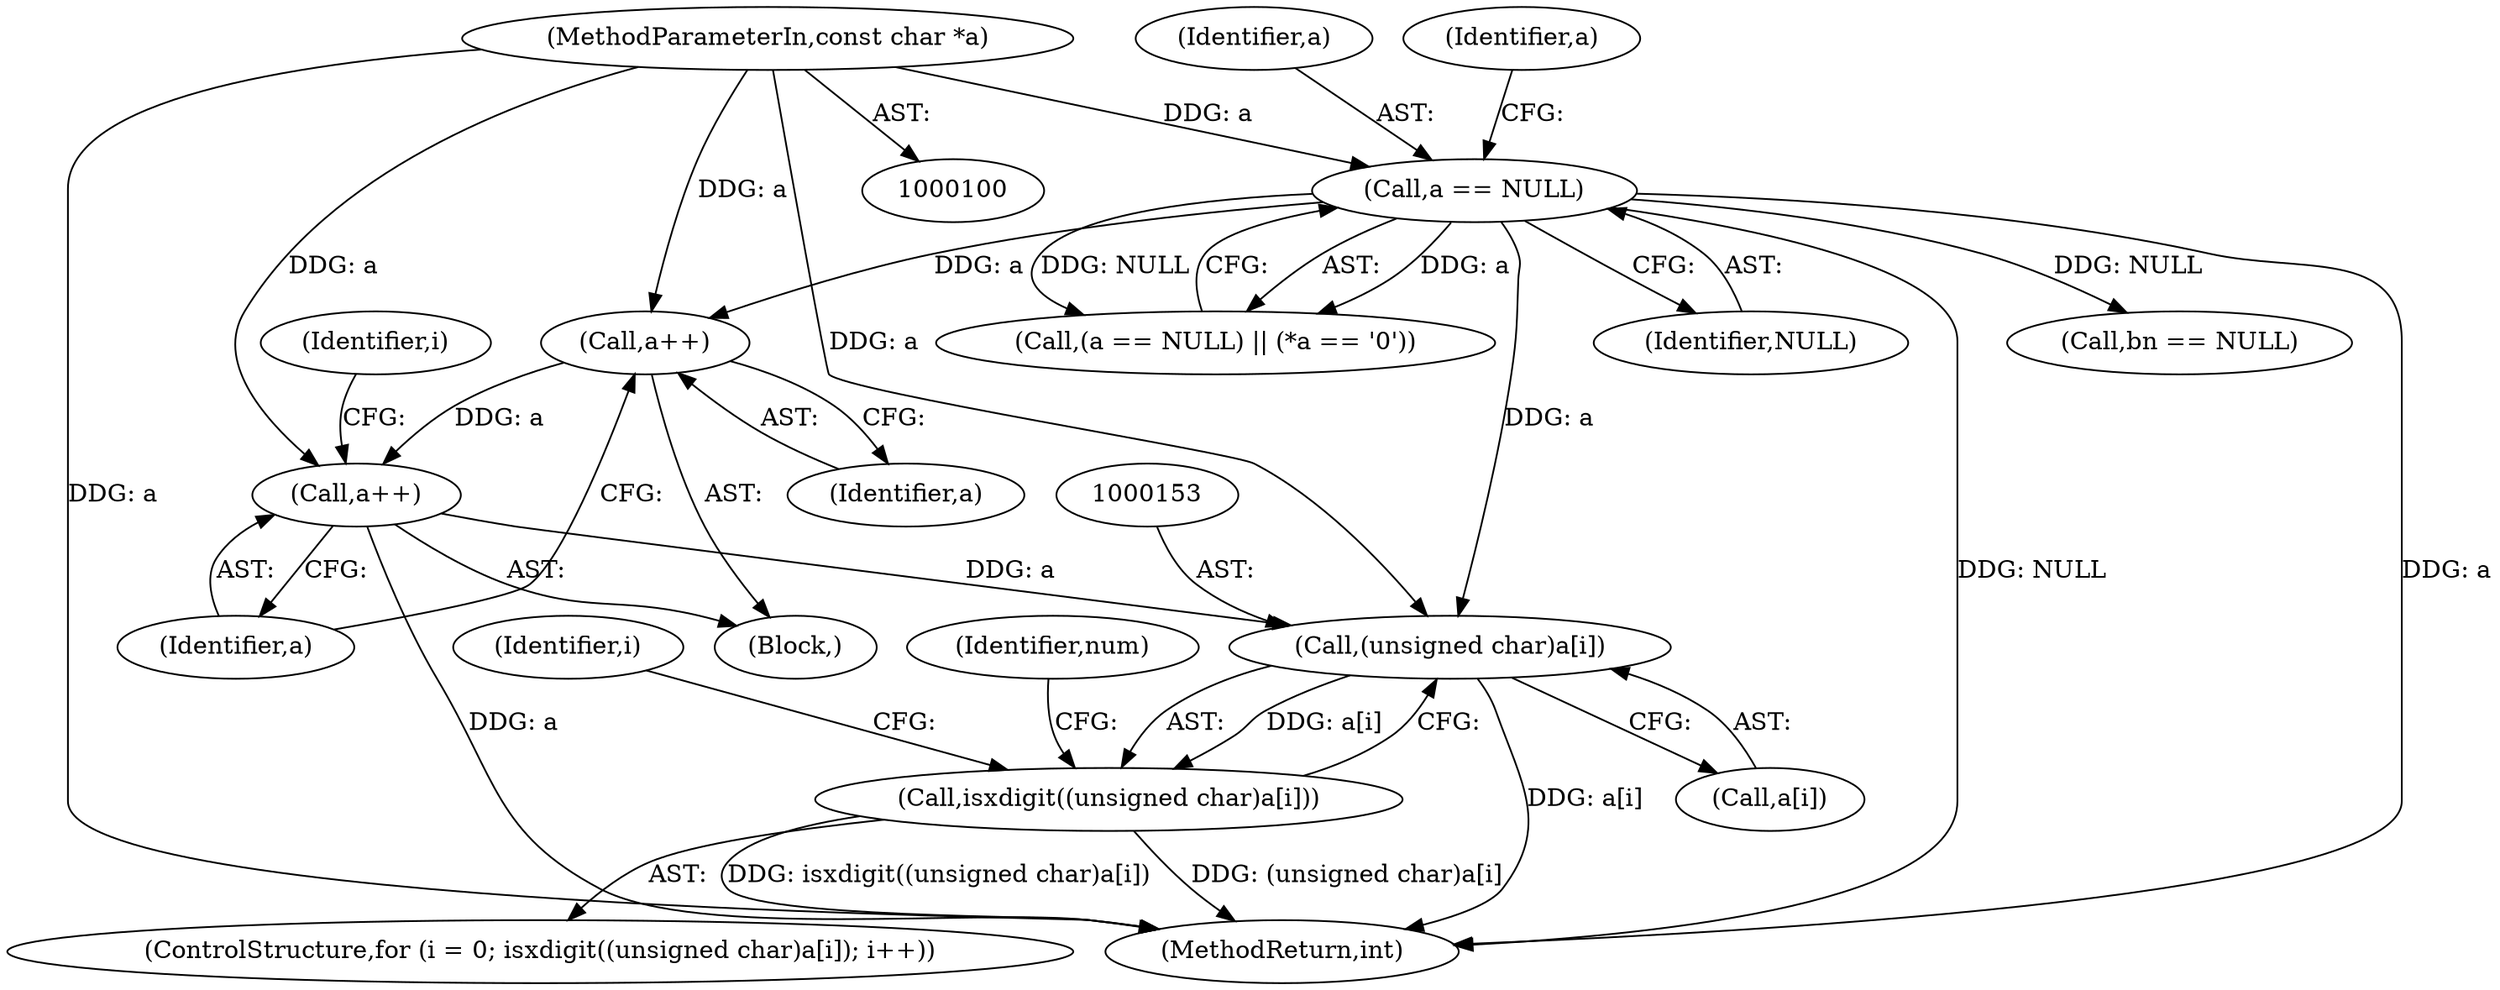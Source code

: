 digraph "0_openssl_c175308407858afff3fc8c2e5e085d94d12edc7d@pointer" {
"1000152" [label="(Call,(unsigned char)a[i])"];
"1000125" [label="(Call,a == NULL)"];
"1000102" [label="(MethodParameterIn,const char *a)"];
"1000145" [label="(Call,a++)"];
"1000143" [label="(Call,a++)"];
"1000151" [label="(Call,isxdigit((unsigned char)a[i]))"];
"1000124" [label="(Call,(a == NULL) || (*a == '\0'))"];
"1000149" [label="(Identifier,i)"];
"1000102" [label="(MethodParameterIn,const char *a)"];
"1000151" [label="(Call,isxdigit((unsigned char)a[i]))"];
"1000126" [label="(Identifier,a)"];
"1000147" [label="(ControlStructure,for (i = 0; isxdigit((unsigned char)a[i]); i++))"];
"1000146" [label="(Identifier,a)"];
"1000160" [label="(Identifier,num)"];
"1000165" [label="(Call,bn == NULL)"];
"1000152" [label="(Call,(unsigned char)a[i])"];
"1000127" [label="(Identifier,NULL)"];
"1000139" [label="(Block,)"];
"1000125" [label="(Call,a == NULL)"];
"1000170" [label="(MethodReturn,int)"];
"1000143" [label="(Call,a++)"];
"1000158" [label="(Identifier,i)"];
"1000145" [label="(Call,a++)"];
"1000154" [label="(Call,a[i])"];
"1000144" [label="(Identifier,a)"];
"1000130" [label="(Identifier,a)"];
"1000152" -> "1000151"  [label="AST: "];
"1000152" -> "1000154"  [label="CFG: "];
"1000153" -> "1000152"  [label="AST: "];
"1000154" -> "1000152"  [label="AST: "];
"1000151" -> "1000152"  [label="CFG: "];
"1000152" -> "1000170"  [label="DDG: a[i]"];
"1000152" -> "1000151"  [label="DDG: a[i]"];
"1000125" -> "1000152"  [label="DDG: a"];
"1000145" -> "1000152"  [label="DDG: a"];
"1000102" -> "1000152"  [label="DDG: a"];
"1000125" -> "1000124"  [label="AST: "];
"1000125" -> "1000127"  [label="CFG: "];
"1000126" -> "1000125"  [label="AST: "];
"1000127" -> "1000125"  [label="AST: "];
"1000130" -> "1000125"  [label="CFG: "];
"1000124" -> "1000125"  [label="CFG: "];
"1000125" -> "1000170"  [label="DDG: a"];
"1000125" -> "1000170"  [label="DDG: NULL"];
"1000125" -> "1000124"  [label="DDG: a"];
"1000125" -> "1000124"  [label="DDG: NULL"];
"1000102" -> "1000125"  [label="DDG: a"];
"1000125" -> "1000143"  [label="DDG: a"];
"1000125" -> "1000165"  [label="DDG: NULL"];
"1000102" -> "1000100"  [label="AST: "];
"1000102" -> "1000170"  [label="DDG: a"];
"1000102" -> "1000143"  [label="DDG: a"];
"1000102" -> "1000145"  [label="DDG: a"];
"1000145" -> "1000139"  [label="AST: "];
"1000145" -> "1000146"  [label="CFG: "];
"1000146" -> "1000145"  [label="AST: "];
"1000149" -> "1000145"  [label="CFG: "];
"1000145" -> "1000170"  [label="DDG: a"];
"1000143" -> "1000145"  [label="DDG: a"];
"1000143" -> "1000139"  [label="AST: "];
"1000143" -> "1000144"  [label="CFG: "];
"1000144" -> "1000143"  [label="AST: "];
"1000146" -> "1000143"  [label="CFG: "];
"1000151" -> "1000147"  [label="AST: "];
"1000158" -> "1000151"  [label="CFG: "];
"1000160" -> "1000151"  [label="CFG: "];
"1000151" -> "1000170"  [label="DDG: isxdigit((unsigned char)a[i])"];
"1000151" -> "1000170"  [label="DDG: (unsigned char)a[i]"];
}
